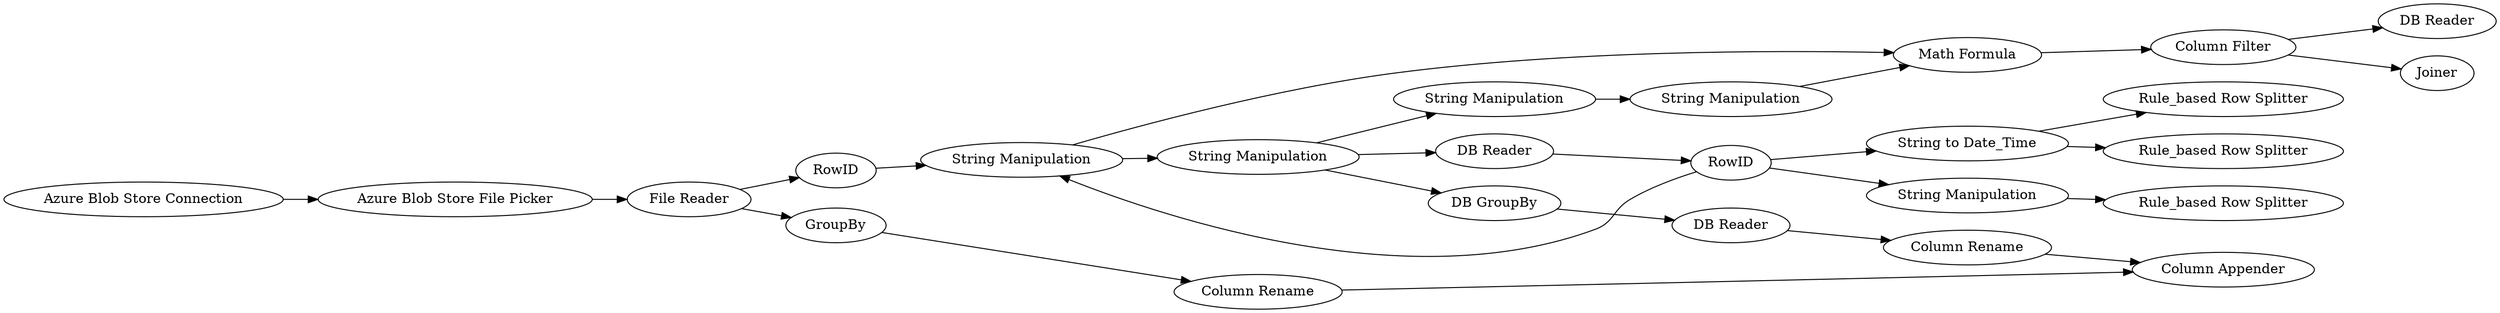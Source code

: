digraph {
	7 -> 8
	2 -> 1
	8 -> 9
	7 -> 11
	15 -> 21
	1 -> 6
	29 -> 7
	25 -> 29
	6 -> 19
	12 -> 13
	28 -> 7
	30 -> 31
	32 -> 34
	29 -> 30
	8 -> 25
	21 -> 20
	29 -> 32
	11 -> 12
	10 -> 11
	12 -> 27
	6 -> 28
	22 -> 20
	19 -> 22
	18 -> 15
	32 -> 33
	9 -> 10
	8 -> 18
	27 [label=Joiner]
	7 [label="String Manipulation"]
	9 [label="String Manipulation"]
	18 [label="DB GroupBy"]
	21 [label="Column Rename"]
	8 [label="String Manipulation"]
	32 [label="String to Date_Time"]
	19 [label=GroupBy]
	31 [label="Rule_based Row Splitter"]
	6 [label="File Reader"]
	15 [label="DB Reader"]
	25 [label="DB Reader"]
	12 [label="Column Filter"]
	10 [label="String Manipulation"]
	1 [label="Azure Blob Store File Picker"]
	22 [label="Column Rename"]
	28 [label=RowID]
	11 [label="Math Formula"]
	13 [label="DB Reader"]
	20 [label="Column Appender"]
	34 [label="Rule_based Row Splitter"]
	29 [label=RowID]
	33 [label="Rule_based Row Splitter"]
	30 [label="String Manipulation"]
	2 [label="Azure Blob Store Connection"]
	rankdir=LR
}
